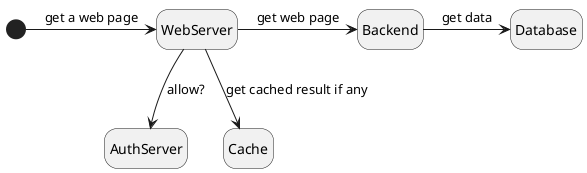@startuml

`
@startuml
hide empty description

[*] -> WebServer : get a web page
WebServer --> AuthServer : allow?
WebServer --> Cache : get cached result if any
WebServer -> Backend: get web page
Backend -> Database : get data

@enduml
`

@enduml